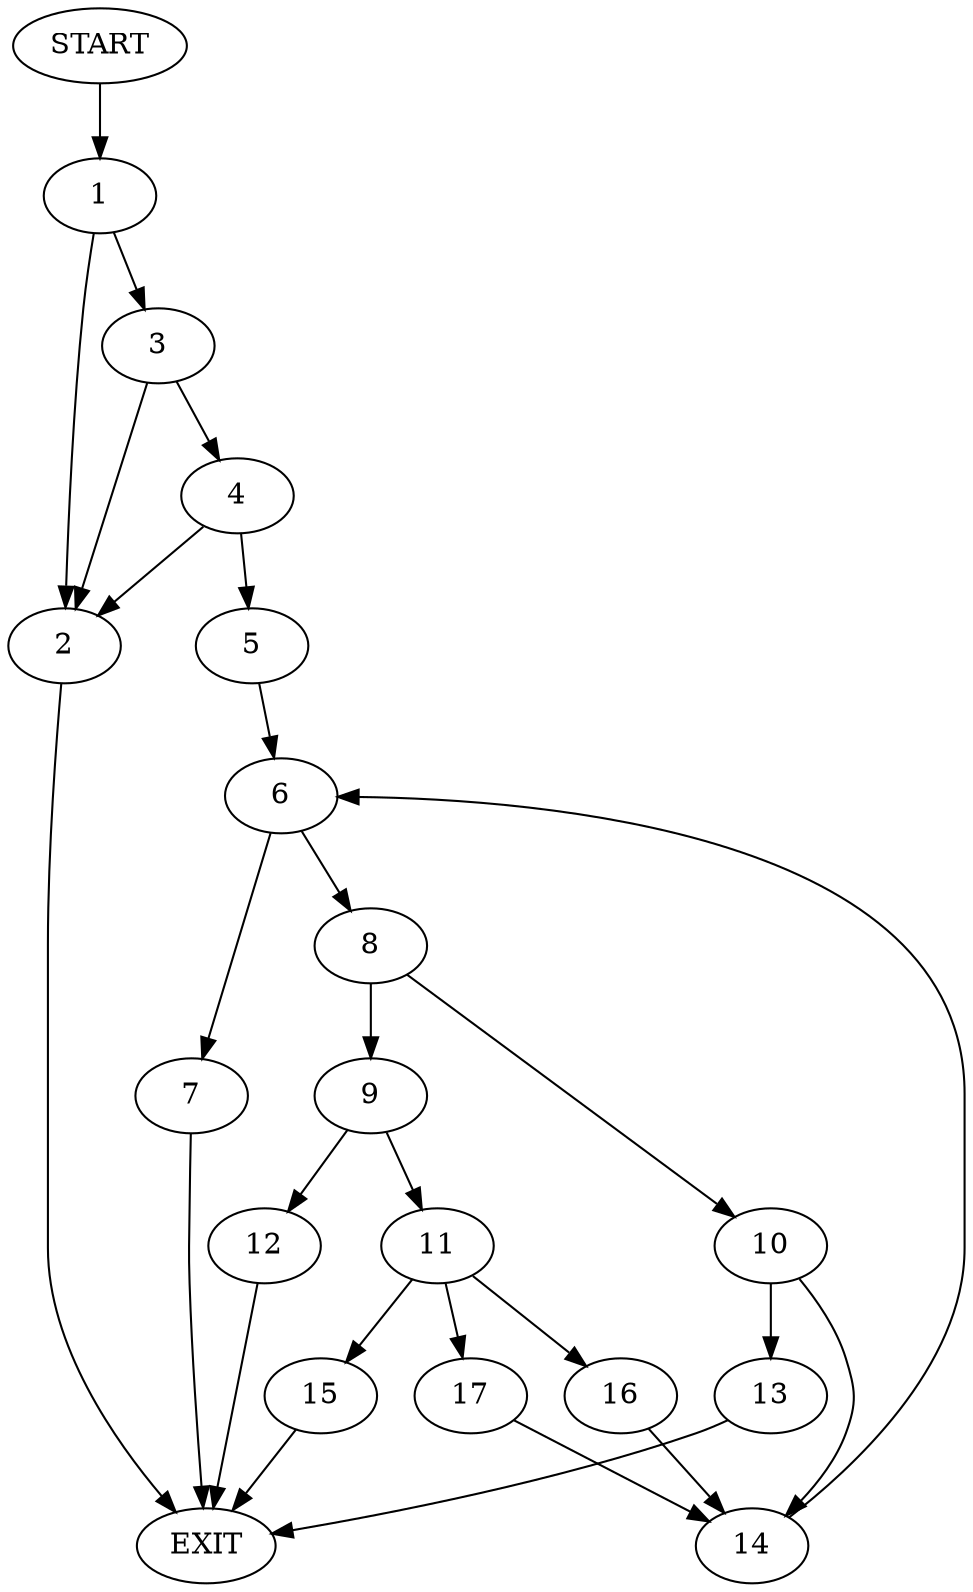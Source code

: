 digraph {
0 [label="START"]
18 [label="EXIT"]
0 -> 1
1 -> 2
1 -> 3
2 -> 18
3 -> 2
3 -> 4
4 -> 5
4 -> 2
5 -> 6
6 -> 7
6 -> 8
7 -> 18
8 -> 9
8 -> 10
9 -> 11
9 -> 12
10 -> 13
10 -> 14
11 -> 15
11 -> 16
11 -> 17
12 -> 18
15 -> 18
17 -> 14
16 -> 14
14 -> 6
13 -> 18
}
